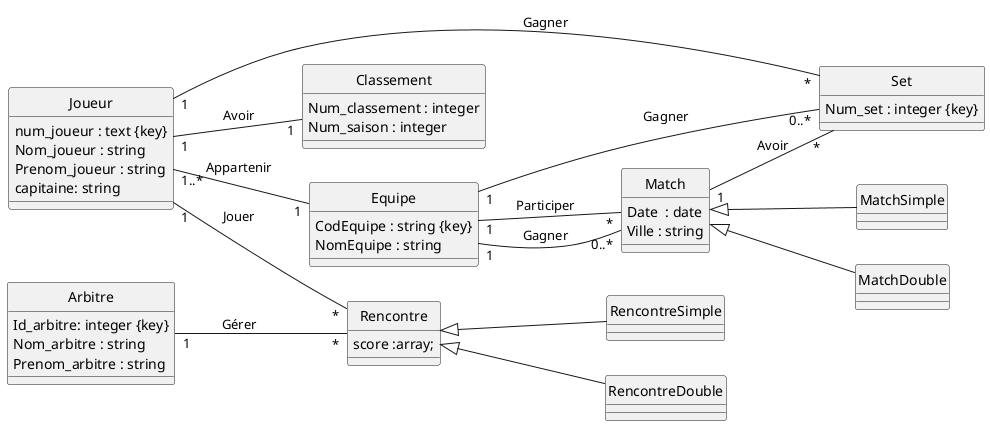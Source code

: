 @startuml

hide circle
left to right direction 
' Déclaration de classes

class Joueur
 {
    num_joueur : text {key}
    Nom_joueur : string
    Prenom_joueur : string
    capitaine: string
 }

class Classement
  {
    Num_classement : integer
    Num_saison : integer
  }
class Rencontre 
  {
  score :array;
  }
class RencontreSimple
  {

  }

class RencontreDouble
  {

  }
class Equipe 
  {
    CodEquipe : string {key}
    NomEquipe : string
  }

class Match
{
'la date du match et la ville ou se déroule
  Date  : date 
  Ville : string
}

class MatchSimple
  {

  }

class MatchDouble
  {

  }

  class Arbitre 
{
  Id_arbitre: integer {key}
  Nom_arbitre : string
  Prenom_arbitre : string
} 

class Set 
{
  Num_set : integer {key}
}
' Déclaration des relations entre différentes classes

Joueur "1"--"1" Classement: Avoir
Joueur "1..*" -- "1" Equipe: Appartenir
Joueur "1" -- "*" Rencontre: Jouer
Joueur "1" -- "*" Set :Gagner
Equipe "1" -- "*" Match : Participer
Match "1" -- "*" Set: Avoir
Equipe "1" -- "0..*" Match : Gagner
Equipe "1" -- "0..*" Set : Gagner
Match <|-- MatchSimple
Match <|-- MatchDouble
Rencontre <|-- RencontreSimple
Rencontre <|-- RencontreDouble
Arbitre "1" -- "*" Rencontre : Gérer

@enduml